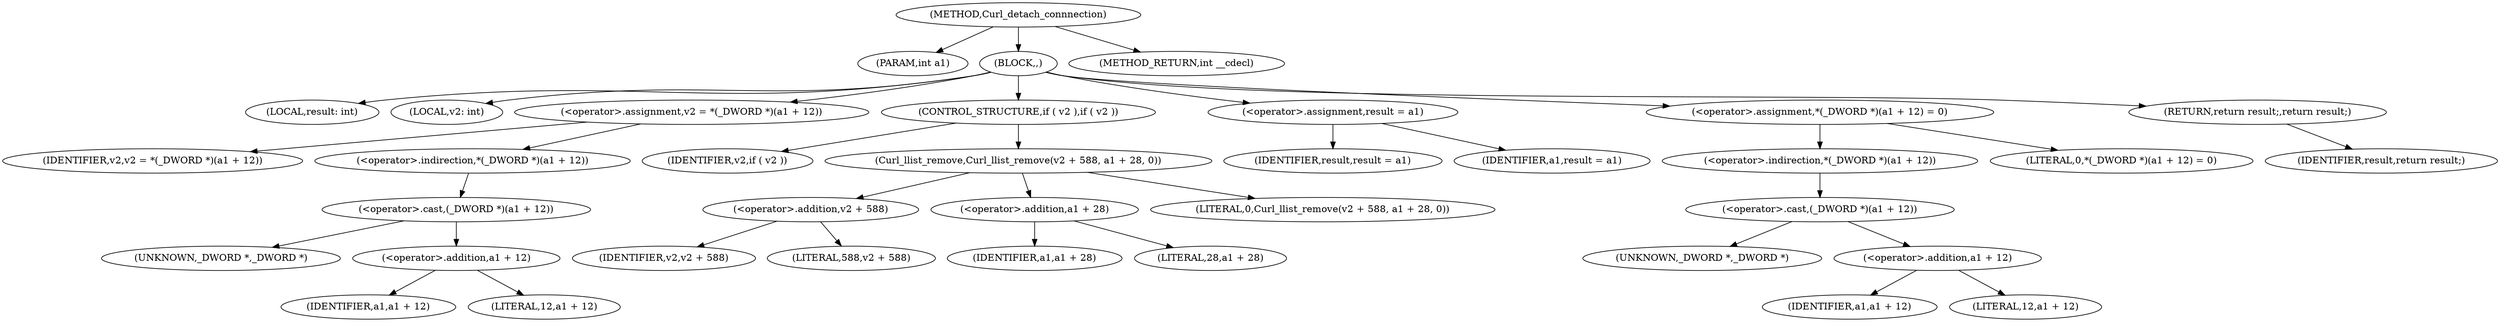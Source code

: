 digraph Curl_detach_connnection {  
"1000103" [label = "(METHOD,Curl_detach_connnection)" ]
"1000104" [label = "(PARAM,int a1)" ]
"1000105" [label = "(BLOCK,,)" ]
"1000106" [label = "(LOCAL,result: int)" ]
"1000107" [label = "(LOCAL,v2: int)" ]
"1000108" [label = "(<operator>.assignment,v2 = *(_DWORD *)(a1 + 12))" ]
"1000109" [label = "(IDENTIFIER,v2,v2 = *(_DWORD *)(a1 + 12))" ]
"1000110" [label = "(<operator>.indirection,*(_DWORD *)(a1 + 12))" ]
"1000111" [label = "(<operator>.cast,(_DWORD *)(a1 + 12))" ]
"1000112" [label = "(UNKNOWN,_DWORD *,_DWORD *)" ]
"1000113" [label = "(<operator>.addition,a1 + 12)" ]
"1000114" [label = "(IDENTIFIER,a1,a1 + 12)" ]
"1000115" [label = "(LITERAL,12,a1 + 12)" ]
"1000116" [label = "(CONTROL_STRUCTURE,if ( v2 ),if ( v2 ))" ]
"1000117" [label = "(IDENTIFIER,v2,if ( v2 ))" ]
"1000118" [label = "(Curl_llist_remove,Curl_llist_remove(v2 + 588, a1 + 28, 0))" ]
"1000119" [label = "(<operator>.addition,v2 + 588)" ]
"1000120" [label = "(IDENTIFIER,v2,v2 + 588)" ]
"1000121" [label = "(LITERAL,588,v2 + 588)" ]
"1000122" [label = "(<operator>.addition,a1 + 28)" ]
"1000123" [label = "(IDENTIFIER,a1,a1 + 28)" ]
"1000124" [label = "(LITERAL,28,a1 + 28)" ]
"1000125" [label = "(LITERAL,0,Curl_llist_remove(v2 + 588, a1 + 28, 0))" ]
"1000126" [label = "(<operator>.assignment,result = a1)" ]
"1000127" [label = "(IDENTIFIER,result,result = a1)" ]
"1000128" [label = "(IDENTIFIER,a1,result = a1)" ]
"1000129" [label = "(<operator>.assignment,*(_DWORD *)(a1 + 12) = 0)" ]
"1000130" [label = "(<operator>.indirection,*(_DWORD *)(a1 + 12))" ]
"1000131" [label = "(<operator>.cast,(_DWORD *)(a1 + 12))" ]
"1000132" [label = "(UNKNOWN,_DWORD *,_DWORD *)" ]
"1000133" [label = "(<operator>.addition,a1 + 12)" ]
"1000134" [label = "(IDENTIFIER,a1,a1 + 12)" ]
"1000135" [label = "(LITERAL,12,a1 + 12)" ]
"1000136" [label = "(LITERAL,0,*(_DWORD *)(a1 + 12) = 0)" ]
"1000137" [label = "(RETURN,return result;,return result;)" ]
"1000138" [label = "(IDENTIFIER,result,return result;)" ]
"1000139" [label = "(METHOD_RETURN,int __cdecl)" ]
  "1000103" -> "1000104" 
  "1000103" -> "1000105" 
  "1000103" -> "1000139" 
  "1000105" -> "1000106" 
  "1000105" -> "1000107" 
  "1000105" -> "1000108" 
  "1000105" -> "1000116" 
  "1000105" -> "1000126" 
  "1000105" -> "1000129" 
  "1000105" -> "1000137" 
  "1000108" -> "1000109" 
  "1000108" -> "1000110" 
  "1000110" -> "1000111" 
  "1000111" -> "1000112" 
  "1000111" -> "1000113" 
  "1000113" -> "1000114" 
  "1000113" -> "1000115" 
  "1000116" -> "1000117" 
  "1000116" -> "1000118" 
  "1000118" -> "1000119" 
  "1000118" -> "1000122" 
  "1000118" -> "1000125" 
  "1000119" -> "1000120" 
  "1000119" -> "1000121" 
  "1000122" -> "1000123" 
  "1000122" -> "1000124" 
  "1000126" -> "1000127" 
  "1000126" -> "1000128" 
  "1000129" -> "1000130" 
  "1000129" -> "1000136" 
  "1000130" -> "1000131" 
  "1000131" -> "1000132" 
  "1000131" -> "1000133" 
  "1000133" -> "1000134" 
  "1000133" -> "1000135" 
  "1000137" -> "1000138" 
}
